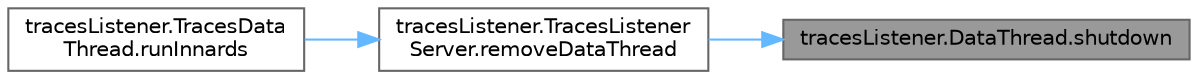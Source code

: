 digraph "tracesListener.DataThread.shutdown"
{
 // LATEX_PDF_SIZE
  bgcolor="transparent";
  edge [fontname=Helvetica,fontsize=10,labelfontname=Helvetica,labelfontsize=10];
  node [fontname=Helvetica,fontsize=10,shape=box,height=0.2,width=0.4];
  rankdir="RL";
  Node1 [id="Node000001",label="tracesListener.DataThread.shutdown",height=0.2,width=0.4,color="gray40", fillcolor="grey60", style="filled", fontcolor="black",tooltip=" "];
  Node1 -> Node2 [id="edge1_Node000001_Node000002",dir="back",color="steelblue1",style="solid",tooltip=" "];
  Node2 [id="Node000002",label="tracesListener.TracesListener\lServer.removeDataThread",height=0.2,width=0.4,color="grey40", fillcolor="white", style="filled",URL="$classtraces_listener_1_1_traces_listener_server.html#adcd65bb954ea9be8d79d1694ecb58ebd",tooltip=" "];
  Node2 -> Node3 [id="edge2_Node000002_Node000003",dir="back",color="steelblue1",style="solid",tooltip=" "];
  Node3 [id="Node000003",label="tracesListener.TracesData\lThread.runInnards",height=0.2,width=0.4,color="grey40", fillcolor="white", style="filled",URL="$classtraces_listener_1_1_traces_data_thread.html#a903a233fda7811a60a08cd76118260e3",tooltip=" "];
}
